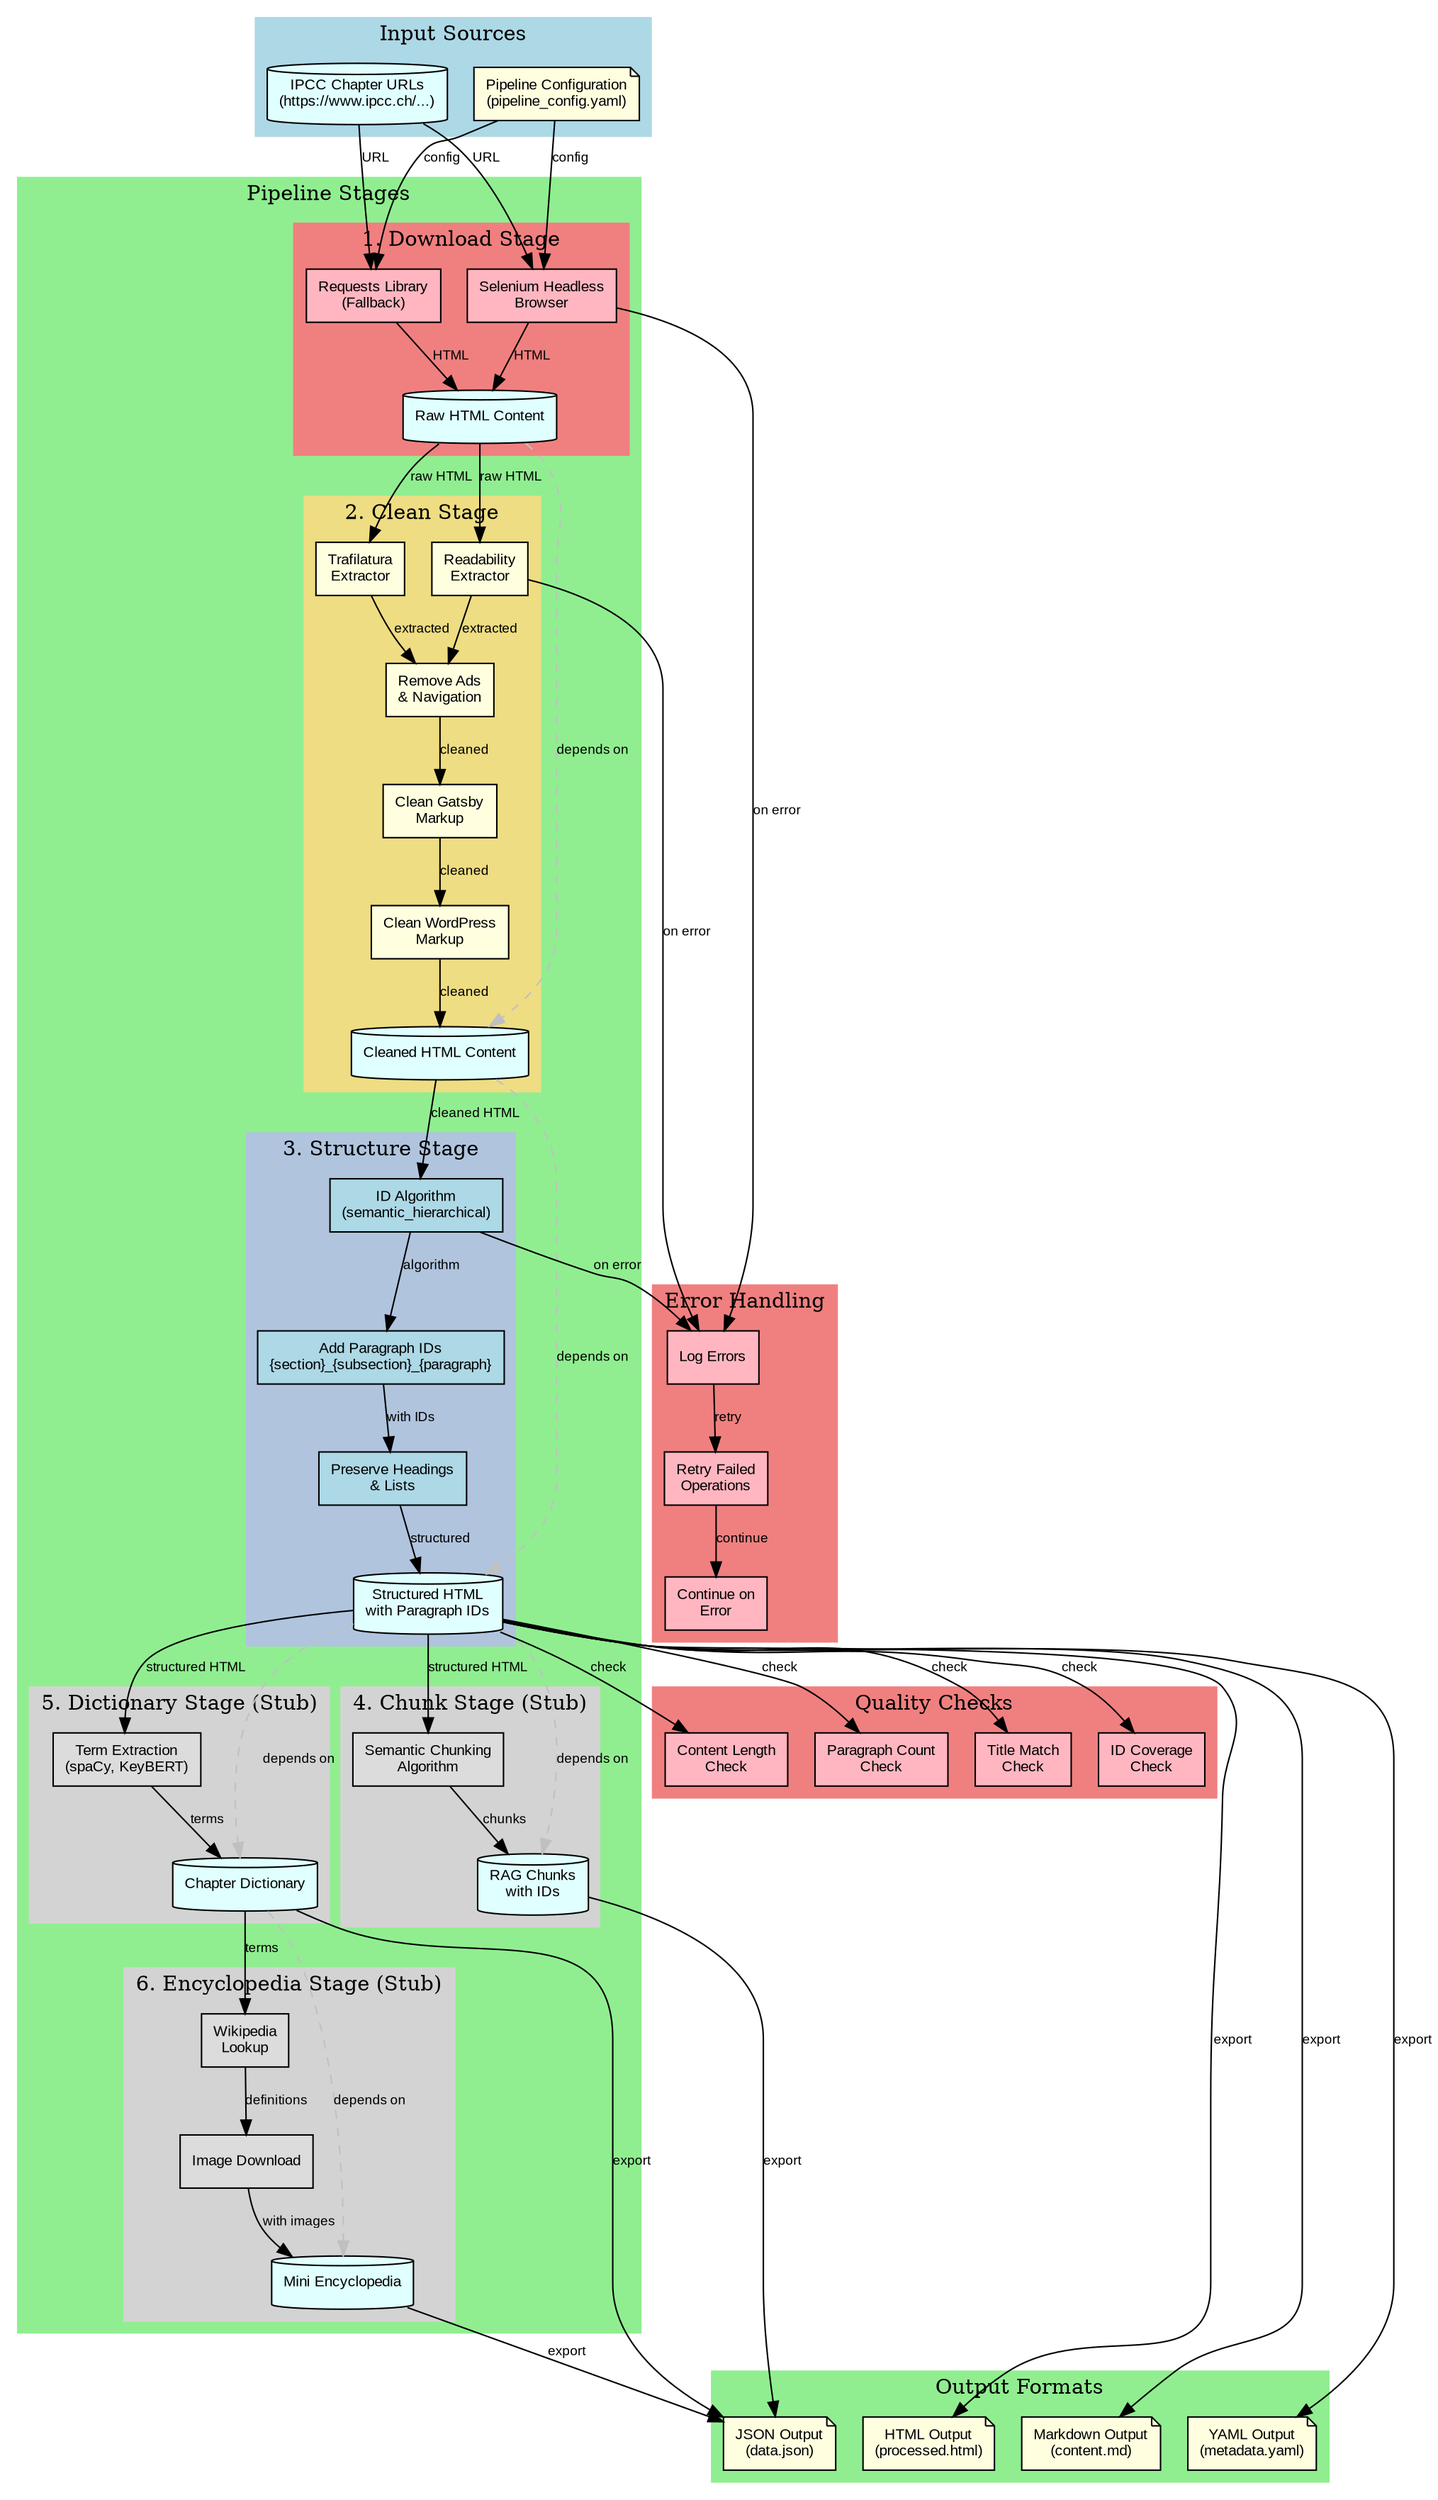 digraph IPCCPipeline {
    // Graph settings
    rankdir=TB;
    node [shape=box, style=filled, fontname="Arial", fontsize=10];
    edge [fontname="Arial", fontsize=9];
    
    // Color scheme
    subgraph cluster_colors {
        node [style=invis];
        label="";
    }
    
    // Input sources
    subgraph cluster_inputs {
        label="Input Sources";
        style=filled;
        color=lightblue;
        
        IPCC_URL [label="IPCC Chapter URLs\n(https://www.ipcc.ch/...)", shape=cylinder, fillcolor=lightcyan];
        CONFIG_YAML [label="Pipeline Configuration\n(pipeline_config.yaml)", shape=note, fillcolor=lightyellow];
    }
    
    // Pipeline stages
    subgraph cluster_pipeline {
        label="Pipeline Stages";
        style=filled;
        color=lightgreen;
        
        // Stage 1: Download
        subgraph cluster_download {
            label="1. Download Stage";
            style=filled;
            color=lightcoral;
            
            SELENIUM [label="Selenium Headless\nBrowser", fillcolor=lightpink];
            REQUESTS [label="Requests Library\n(Fallback)", fillcolor=lightpink];
            DOWNLOAD_OUT [label="Raw HTML Content", shape=cylinder, fillcolor=lightcyan];
        }
        
        // Stage 2: Clean
        subgraph cluster_clean {
            label="2. Clean Stage";
            style=filled;
            color=lightgoldenrod;
            
            READABILITY [label="Readability\nExtractor", fillcolor=lightyellow];
            TRAFILATURA [label="Trafilatura\nExtractor", fillcolor=lightyellow];
            CLEAN_ADS [label="Remove Ads\n& Navigation", fillcolor=lightyellow];
            CLEAN_GATSBY [label="Clean Gatsby\nMarkup", fillcolor=lightyellow];
            CLEAN_WP [label="Clean WordPress\nMarkup", fillcolor=lightyellow];
            CLEAN_OUT [label="Cleaned HTML Content", shape=cylinder, fillcolor=lightcyan];
        }
        
        // Stage 3: Structure
        subgraph cluster_structure {
            label="3. Structure Stage";
            style=filled;
            color=lightsteelblue;
            
            ID_ALGO [label="ID Algorithm\n(semantic_hierarchical)", fillcolor=lightblue];
            ADD_IDS [label="Add Paragraph IDs\n{section}_{subsection}_{paragraph}", fillcolor=lightblue];
            PRESERVE_STRUCT [label="Preserve Headings\n& Lists", fillcolor=lightblue];
            STRUCT_OUT [label="Structured HTML\nwith Paragraph IDs", shape=cylinder, fillcolor=lightcyan];
        }
        
        // Stage 4: Chunk (stub)
        subgraph cluster_chunk {
            label="4. Chunk Stage (Stub)";
            style=filled;
            color=lightgray;
            
            CHUNK_ALGO [label="Semantic Chunking\nAlgorithm", fillcolor=gainsboro];
            CHUNK_OUT [label="RAG Chunks\nwith IDs", shape=cylinder, fillcolor=lightcyan];
        }
        
        // Stage 5: Dictionary (stub)
        subgraph cluster_dict {
            label="5. Dictionary Stage (Stub)";
            style=filled;
            color=lightgray;
            
            DICT_EXTRACT [label="Term Extraction\n(spaCy, KeyBERT)", fillcolor=gainsboro];
            DICT_OUT [label="Chapter Dictionary", shape=cylinder, fillcolor=lightcyan];
        }
        
        // Stage 6: Encyclopedia (stub)
        subgraph cluster_encyc {
            label="6. Encyclopedia Stage (Stub)";
            style=filled;
            color=lightgray;
            
            WIKI_LOOKUP [label="Wikipedia\nLookup", fillcolor=gainsboro];
            IMAGE_DOWNLOAD [label="Image Download", fillcolor=gainsboro];
            ENC_OUT [label="Mini Encyclopedia", shape=cylinder, fillcolor=lightcyan];
        }
    }
    
    // Quality checks
    subgraph cluster_quality {
        label="Quality Checks";
        style=filled;
        color=lightcoral;
        
        QC_LENGTH [label="Content Length\nCheck", fillcolor=lightpink];
        QC_PARAGRAPHS [label="Paragraph Count\nCheck", fillcolor=lightpink];
        QC_TITLE [label="Title Match\nCheck", fillcolor=lightpink];
        QC_IDS [label="ID Coverage\nCheck", fillcolor=lightpink];
    }
    
    // Output formats
    subgraph cluster_outputs {
        label="Output Formats";
        style=filled;
        color=lightgreen;
        
        HTML_OUT [label="HTML Output\n(processed.html)", shape=note, fillcolor=lightyellow];
        JSON_OUT [label="JSON Output\n(data.json)", shape=note, fillcolor=lightyellow];
        MD_OUT [label="Markdown Output\n(content.md)", shape=note, fillcolor=lightyellow];
        YAML_OUT [label="YAML Output\n(metadata.yaml)", shape=note, fillcolor=lightyellow];
    }
    
    // Error handling
    subgraph cluster_errors {
        label="Error Handling";
        style=filled;
        color=lightcoral;
        
        LOG_ERRORS [label="Log Errors", fillcolor=lightpink];
        RETRY_FAILED [label="Retry Failed\nOperations", fillcolor=lightpink];
        CONTINUE_ON_ERROR [label="Continue on\nError", fillcolor=lightpink];
    }
    
    // Connections from inputs
    IPCC_URL -> SELENIUM [label="URL"];
    IPCC_URL -> REQUESTS [label="URL"];
    CONFIG_YAML -> SELENIUM [label="config"];
    CONFIG_YAML -> REQUESTS [label="config"];
    
    // Download stage connections
    SELENIUM -> DOWNLOAD_OUT [label="HTML"];
    REQUESTS -> DOWNLOAD_OUT [label="HTML"];
    
    // Clean stage connections
    DOWNLOAD_OUT -> READABILITY [label="raw HTML"];
    DOWNLOAD_OUT -> TRAFILATURA [label="raw HTML"];
    READABILITY -> CLEAN_ADS [label="extracted"];
    TRAFILATURA -> CLEAN_ADS [label="extracted"];
    CLEAN_ADS -> CLEAN_GATSBY [label="cleaned"];
    CLEAN_GATSBY -> CLEAN_WP [label="cleaned"];
    CLEAN_WP -> CLEAN_OUT [label="cleaned"];
    
    // Structure stage connections
    CLEAN_OUT -> ID_ALGO [label="cleaned HTML"];
    ID_ALGO -> ADD_IDS [label="algorithm"];
    ADD_IDS -> PRESERVE_STRUCT [label="with IDs"];
    PRESERVE_STRUCT -> STRUCT_OUT [label="structured"];
    
    // Chunk stage connections
    STRUCT_OUT -> CHUNK_ALGO [label="structured HTML"];
    CHUNK_ALGO -> CHUNK_OUT [label="chunks"];
    
    // Dictionary stage connections
    STRUCT_OUT -> DICT_EXTRACT [label="structured HTML"];
    DICT_EXTRACT -> DICT_OUT [label="terms"];
    
    // Encyclopedia stage connections
    DICT_OUT -> WIKI_LOOKUP [label="terms"];
    WIKI_LOOKUP -> IMAGE_DOWNLOAD [label="definitions"];
    IMAGE_DOWNLOAD -> ENC_OUT [label="with images"];
    
    // Quality check connections
    STRUCT_OUT -> QC_LENGTH [label="check"];
    STRUCT_OUT -> QC_PARAGRAPHS [label="check"];
    STRUCT_OUT -> QC_TITLE [label="check"];
    STRUCT_OUT -> QC_IDS [label="check"];
    
    // Output connections
    STRUCT_OUT -> HTML_OUT [label="export"];
    CHUNK_OUT -> JSON_OUT [label="export"];
    DICT_OUT -> JSON_OUT [label="export"];
    ENC_OUT -> JSON_OUT [label="export"];
    STRUCT_OUT -> MD_OUT [label="export"];
    STRUCT_OUT -> YAML_OUT [label="export"];
    
    // Error handling connections
    SELENIUM -> LOG_ERRORS [label="on error"];
    READABILITY -> LOG_ERRORS [label="on error"];
    ID_ALGO -> LOG_ERRORS [label="on error"];
    LOG_ERRORS -> RETRY_FAILED [label="retry"];
    RETRY_FAILED -> CONTINUE_ON_ERROR [label="continue"];
    
    // Stage dependencies
    edge [style=dashed, color=gray];
    DOWNLOAD_OUT -> CLEAN_OUT [label="depends on"];
    CLEAN_OUT -> STRUCT_OUT [label="depends on"];
    STRUCT_OUT -> CHUNK_OUT [label="depends on"];
    STRUCT_OUT -> DICT_OUT [label="depends on"];
    DICT_OUT -> ENC_OUT [label="depends on"];
} 